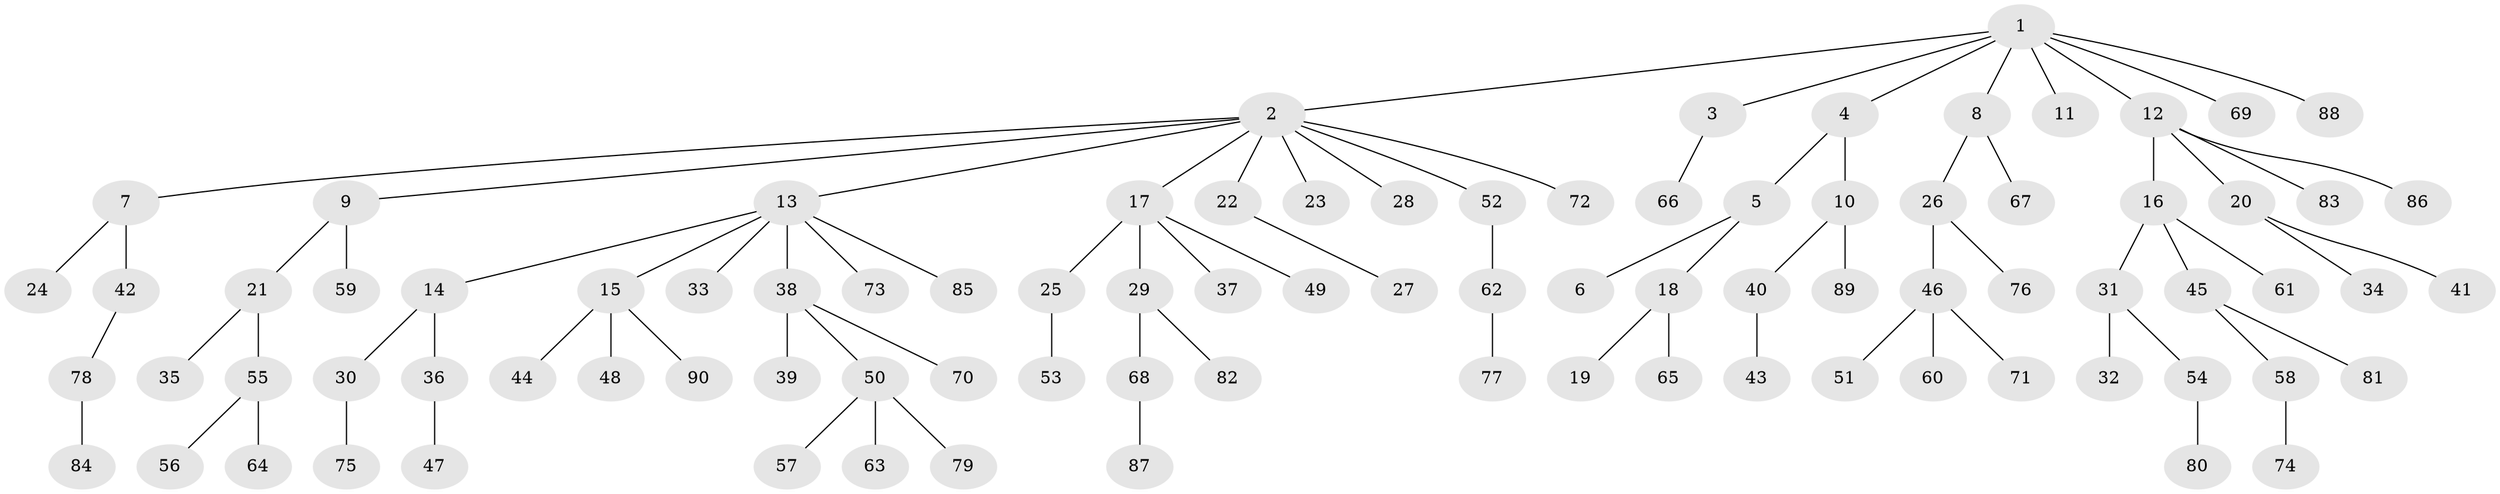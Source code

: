 // coarse degree distribution, {16: 0.022222222222222223, 2: 0.15555555555555556, 3: 0.08888888888888889, 1: 0.6666666666666666, 4: 0.044444444444444446, 8: 0.022222222222222223}
// Generated by graph-tools (version 1.1) at 2025/19/03/04/25 18:19:03]
// undirected, 90 vertices, 89 edges
graph export_dot {
graph [start="1"]
  node [color=gray90,style=filled];
  1;
  2;
  3;
  4;
  5;
  6;
  7;
  8;
  9;
  10;
  11;
  12;
  13;
  14;
  15;
  16;
  17;
  18;
  19;
  20;
  21;
  22;
  23;
  24;
  25;
  26;
  27;
  28;
  29;
  30;
  31;
  32;
  33;
  34;
  35;
  36;
  37;
  38;
  39;
  40;
  41;
  42;
  43;
  44;
  45;
  46;
  47;
  48;
  49;
  50;
  51;
  52;
  53;
  54;
  55;
  56;
  57;
  58;
  59;
  60;
  61;
  62;
  63;
  64;
  65;
  66;
  67;
  68;
  69;
  70;
  71;
  72;
  73;
  74;
  75;
  76;
  77;
  78;
  79;
  80;
  81;
  82;
  83;
  84;
  85;
  86;
  87;
  88;
  89;
  90;
  1 -- 2;
  1 -- 3;
  1 -- 4;
  1 -- 8;
  1 -- 11;
  1 -- 12;
  1 -- 69;
  1 -- 88;
  2 -- 7;
  2 -- 9;
  2 -- 13;
  2 -- 17;
  2 -- 22;
  2 -- 23;
  2 -- 28;
  2 -- 52;
  2 -- 72;
  3 -- 66;
  4 -- 5;
  4 -- 10;
  5 -- 6;
  5 -- 18;
  7 -- 24;
  7 -- 42;
  8 -- 26;
  8 -- 67;
  9 -- 21;
  9 -- 59;
  10 -- 40;
  10 -- 89;
  12 -- 16;
  12 -- 20;
  12 -- 83;
  12 -- 86;
  13 -- 14;
  13 -- 15;
  13 -- 33;
  13 -- 38;
  13 -- 73;
  13 -- 85;
  14 -- 30;
  14 -- 36;
  15 -- 44;
  15 -- 48;
  15 -- 90;
  16 -- 31;
  16 -- 45;
  16 -- 61;
  17 -- 25;
  17 -- 29;
  17 -- 37;
  17 -- 49;
  18 -- 19;
  18 -- 65;
  20 -- 34;
  20 -- 41;
  21 -- 35;
  21 -- 55;
  22 -- 27;
  25 -- 53;
  26 -- 46;
  26 -- 76;
  29 -- 68;
  29 -- 82;
  30 -- 75;
  31 -- 32;
  31 -- 54;
  36 -- 47;
  38 -- 39;
  38 -- 50;
  38 -- 70;
  40 -- 43;
  42 -- 78;
  45 -- 58;
  45 -- 81;
  46 -- 51;
  46 -- 60;
  46 -- 71;
  50 -- 57;
  50 -- 63;
  50 -- 79;
  52 -- 62;
  54 -- 80;
  55 -- 56;
  55 -- 64;
  58 -- 74;
  62 -- 77;
  68 -- 87;
  78 -- 84;
}
